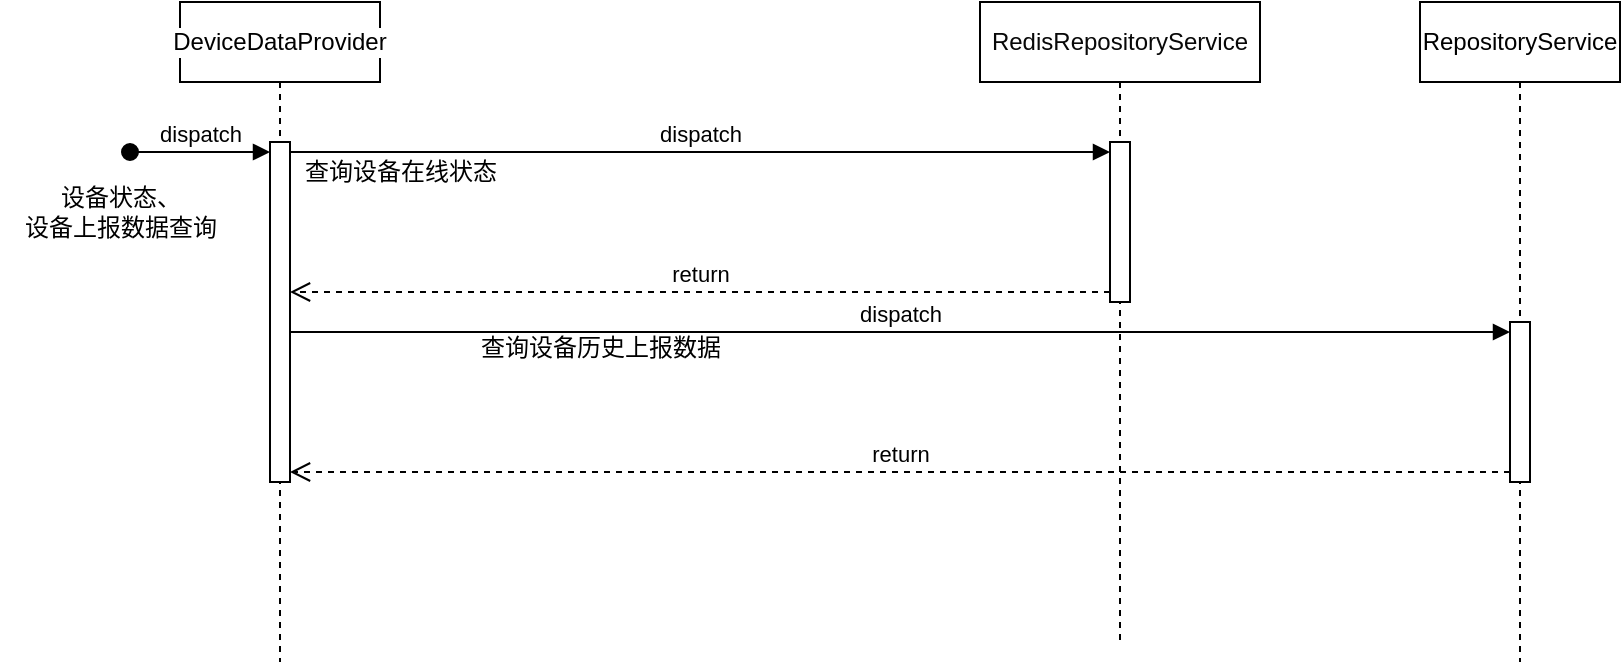<mxfile version="24.7.7">
  <diagram name="第 1 页" id="wwxAR1tp9zFhmIjj3Yua">
    <mxGraphModel dx="1380" dy="761" grid="1" gridSize="10" guides="1" tooltips="1" connect="1" arrows="1" fold="1" page="1" pageScale="1" pageWidth="827" pageHeight="1169" math="0" shadow="0">
      <root>
        <mxCell id="0" />
        <mxCell id="1" parent="0" />
        <mxCell id="gZrYi5MNM-9gU2HyDbGZ-19" value="&lt;div style=&quot;background-color:#ffffff;color:#080808&quot;&gt;&lt;pre style=&quot;&quot;&gt;&lt;font style=&quot;font-size: 12px;&quot; face=&quot;Helvetica&quot;&gt;RedisRepositoryService&lt;/font&gt;&lt;/pre&gt;&lt;/div&gt;" style="shape=umlLifeline;perimeter=lifelinePerimeter;whiteSpace=wrap;html=1;container=1;dropTarget=0;collapsible=0;recursiveResize=0;outlineConnect=0;portConstraint=eastwest;newEdgeStyle={&quot;curved&quot;:0,&quot;rounded&quot;:0};" parent="1" vertex="1">
          <mxGeometry x="530" y="110" width="140" height="320" as="geometry" />
        </mxCell>
        <mxCell id="gZrYi5MNM-9gU2HyDbGZ-36" value="" style="html=1;points=[[0,0,0,0,5],[0,1,0,0,-5],[1,0,0,0,5],[1,1,0,0,-5]];perimeter=orthogonalPerimeter;outlineConnect=0;targetShapes=umlLifeline;portConstraint=eastwest;newEdgeStyle={&quot;curved&quot;:0,&quot;rounded&quot;:0};" parent="gZrYi5MNM-9gU2HyDbGZ-19" vertex="1">
          <mxGeometry x="65" y="70" width="10" height="80" as="geometry" />
        </mxCell>
        <mxCell id="gZrYi5MNM-9gU2HyDbGZ-26" value="&lt;div style=&quot;background-color:#ffffff;color:#080808&quot;&gt;&lt;pre style=&quot;&quot;&gt;&lt;span style=&quot;color: rgb(0, 0, 0);&quot;&gt;&lt;font style=&quot;font-size: 12px;&quot; face=&quot;Helvetica&quot;&gt;RepositoryService&lt;/font&gt;&lt;/span&gt;&lt;/pre&gt;&lt;/div&gt;" style="shape=umlLifeline;perimeter=lifelinePerimeter;whiteSpace=wrap;html=1;container=1;dropTarget=0;collapsible=0;recursiveResize=0;outlineConnect=0;portConstraint=eastwest;newEdgeStyle={&quot;curved&quot;:0,&quot;rounded&quot;:0};" parent="1" vertex="1">
          <mxGeometry x="750" y="110" width="100" height="330" as="geometry" />
        </mxCell>
        <mxCell id="gZrYi5MNM-9gU2HyDbGZ-42" value="" style="html=1;points=[[0,0,0,0,5],[0,1,0,0,-5],[1,0,0,0,5],[1,1,0,0,-5]];perimeter=orthogonalPerimeter;outlineConnect=0;targetShapes=umlLifeline;portConstraint=eastwest;newEdgeStyle={&quot;curved&quot;:0,&quot;rounded&quot;:0};" parent="gZrYi5MNM-9gU2HyDbGZ-26" vertex="1">
          <mxGeometry x="45" y="160" width="10" height="80" as="geometry" />
        </mxCell>
        <mxCell id="gZrYi5MNM-9gU2HyDbGZ-32" value="&lt;div style=&quot;background-color:#ffffff;color:#080808&quot;&gt;&lt;pre style=&quot;&quot;&gt;&lt;span style=&quot;color: rgb(0, 0, 0);&quot;&gt;&lt;font style=&quot;font-size: 12px;&quot; face=&quot;Helvetica&quot;&gt;DeviceDataProvider&lt;/font&gt;&lt;/span&gt;&lt;/pre&gt;&lt;/div&gt;" style="shape=umlLifeline;perimeter=lifelinePerimeter;whiteSpace=wrap;html=1;container=1;dropTarget=0;collapsible=0;recursiveResize=0;outlineConnect=0;portConstraint=eastwest;newEdgeStyle={&quot;curved&quot;:0,&quot;rounded&quot;:0};" parent="1" vertex="1">
          <mxGeometry x="130" y="110" width="100" height="330" as="geometry" />
        </mxCell>
        <mxCell id="gZrYi5MNM-9gU2HyDbGZ-33" value="" style="html=1;points=[[0,0,0,0,5],[0,1,0,0,-5],[1,0,0,0,5],[1,1,0,0,-5]];perimeter=orthogonalPerimeter;outlineConnect=0;targetShapes=umlLifeline;portConstraint=eastwest;newEdgeStyle={&quot;curved&quot;:0,&quot;rounded&quot;:0};" parent="gZrYi5MNM-9gU2HyDbGZ-32" vertex="1">
          <mxGeometry x="45" y="70" width="10" height="170" as="geometry" />
        </mxCell>
        <mxCell id="gZrYi5MNM-9gU2HyDbGZ-34" value="dispatch" style="html=1;verticalAlign=bottom;startArrow=oval;endArrow=block;startSize=8;curved=0;rounded=0;entryX=0;entryY=0;entryDx=0;entryDy=5;" parent="gZrYi5MNM-9gU2HyDbGZ-32" target="gZrYi5MNM-9gU2HyDbGZ-33" edge="1">
          <mxGeometry relative="1" as="geometry">
            <mxPoint x="-25" y="75" as="sourcePoint" />
          </mxGeometry>
        </mxCell>
        <mxCell id="gZrYi5MNM-9gU2HyDbGZ-35" value="设备状态、&lt;div&gt;设备上报数据查询&lt;/div&gt;" style="text;html=1;align=center;verticalAlign=middle;resizable=0;points=[];autosize=1;strokeColor=none;fillColor=none;" parent="1" vertex="1">
          <mxGeometry x="40" y="195" width="120" height="40" as="geometry" />
        </mxCell>
        <mxCell id="gZrYi5MNM-9gU2HyDbGZ-37" value="dispatch" style="html=1;verticalAlign=bottom;endArrow=block;curved=0;rounded=0;entryX=0;entryY=0;entryDx=0;entryDy=5;exitX=1;exitY=0;exitDx=0;exitDy=5;exitPerimeter=0;" parent="1" source="gZrYi5MNM-9gU2HyDbGZ-33" target="gZrYi5MNM-9gU2HyDbGZ-36" edge="1">
          <mxGeometry relative="1" as="geometry">
            <mxPoint x="525" y="180" as="sourcePoint" />
          </mxGeometry>
        </mxCell>
        <mxCell id="gZrYi5MNM-9gU2HyDbGZ-38" value="return" style="html=1;verticalAlign=bottom;endArrow=open;dashed=1;endSize=8;curved=0;rounded=0;exitX=0;exitY=1;exitDx=0;exitDy=-5;" parent="1" source="gZrYi5MNM-9gU2HyDbGZ-36" target="gZrYi5MNM-9gU2HyDbGZ-33" edge="1">
          <mxGeometry relative="1" as="geometry">
            <mxPoint x="525" y="250" as="targetPoint" />
          </mxGeometry>
        </mxCell>
        <mxCell id="gZrYi5MNM-9gU2HyDbGZ-39" value="查询设备在线状态" style="text;html=1;align=center;verticalAlign=middle;resizable=0;points=[];autosize=1;strokeColor=none;fillColor=none;" parent="1" vertex="1">
          <mxGeometry x="180" y="180" width="120" height="30" as="geometry" />
        </mxCell>
        <mxCell id="gZrYi5MNM-9gU2HyDbGZ-43" value="dispatch" style="html=1;verticalAlign=bottom;endArrow=block;curved=0;rounded=0;entryX=0;entryY=0;entryDx=0;entryDy=5;" parent="1" source="gZrYi5MNM-9gU2HyDbGZ-33" target="gZrYi5MNM-9gU2HyDbGZ-42" edge="1">
          <mxGeometry relative="1" as="geometry">
            <mxPoint x="725" y="275" as="sourcePoint" />
          </mxGeometry>
        </mxCell>
        <mxCell id="gZrYi5MNM-9gU2HyDbGZ-44" value="return" style="html=1;verticalAlign=bottom;endArrow=open;dashed=1;endSize=8;curved=0;rounded=0;exitX=0;exitY=1;exitDx=0;exitDy=-5;" parent="1" source="gZrYi5MNM-9gU2HyDbGZ-42" target="gZrYi5MNM-9gU2HyDbGZ-33" edge="1">
          <mxGeometry relative="1" as="geometry">
            <mxPoint x="725" y="345" as="targetPoint" />
          </mxGeometry>
        </mxCell>
        <mxCell id="gZrYi5MNM-9gU2HyDbGZ-45" value="查询设备历史上报数据" style="text;html=1;align=center;verticalAlign=middle;resizable=0;points=[];autosize=1;strokeColor=none;fillColor=none;" parent="1" vertex="1">
          <mxGeometry x="270" y="268" width="140" height="30" as="geometry" />
        </mxCell>
      </root>
    </mxGraphModel>
  </diagram>
</mxfile>

